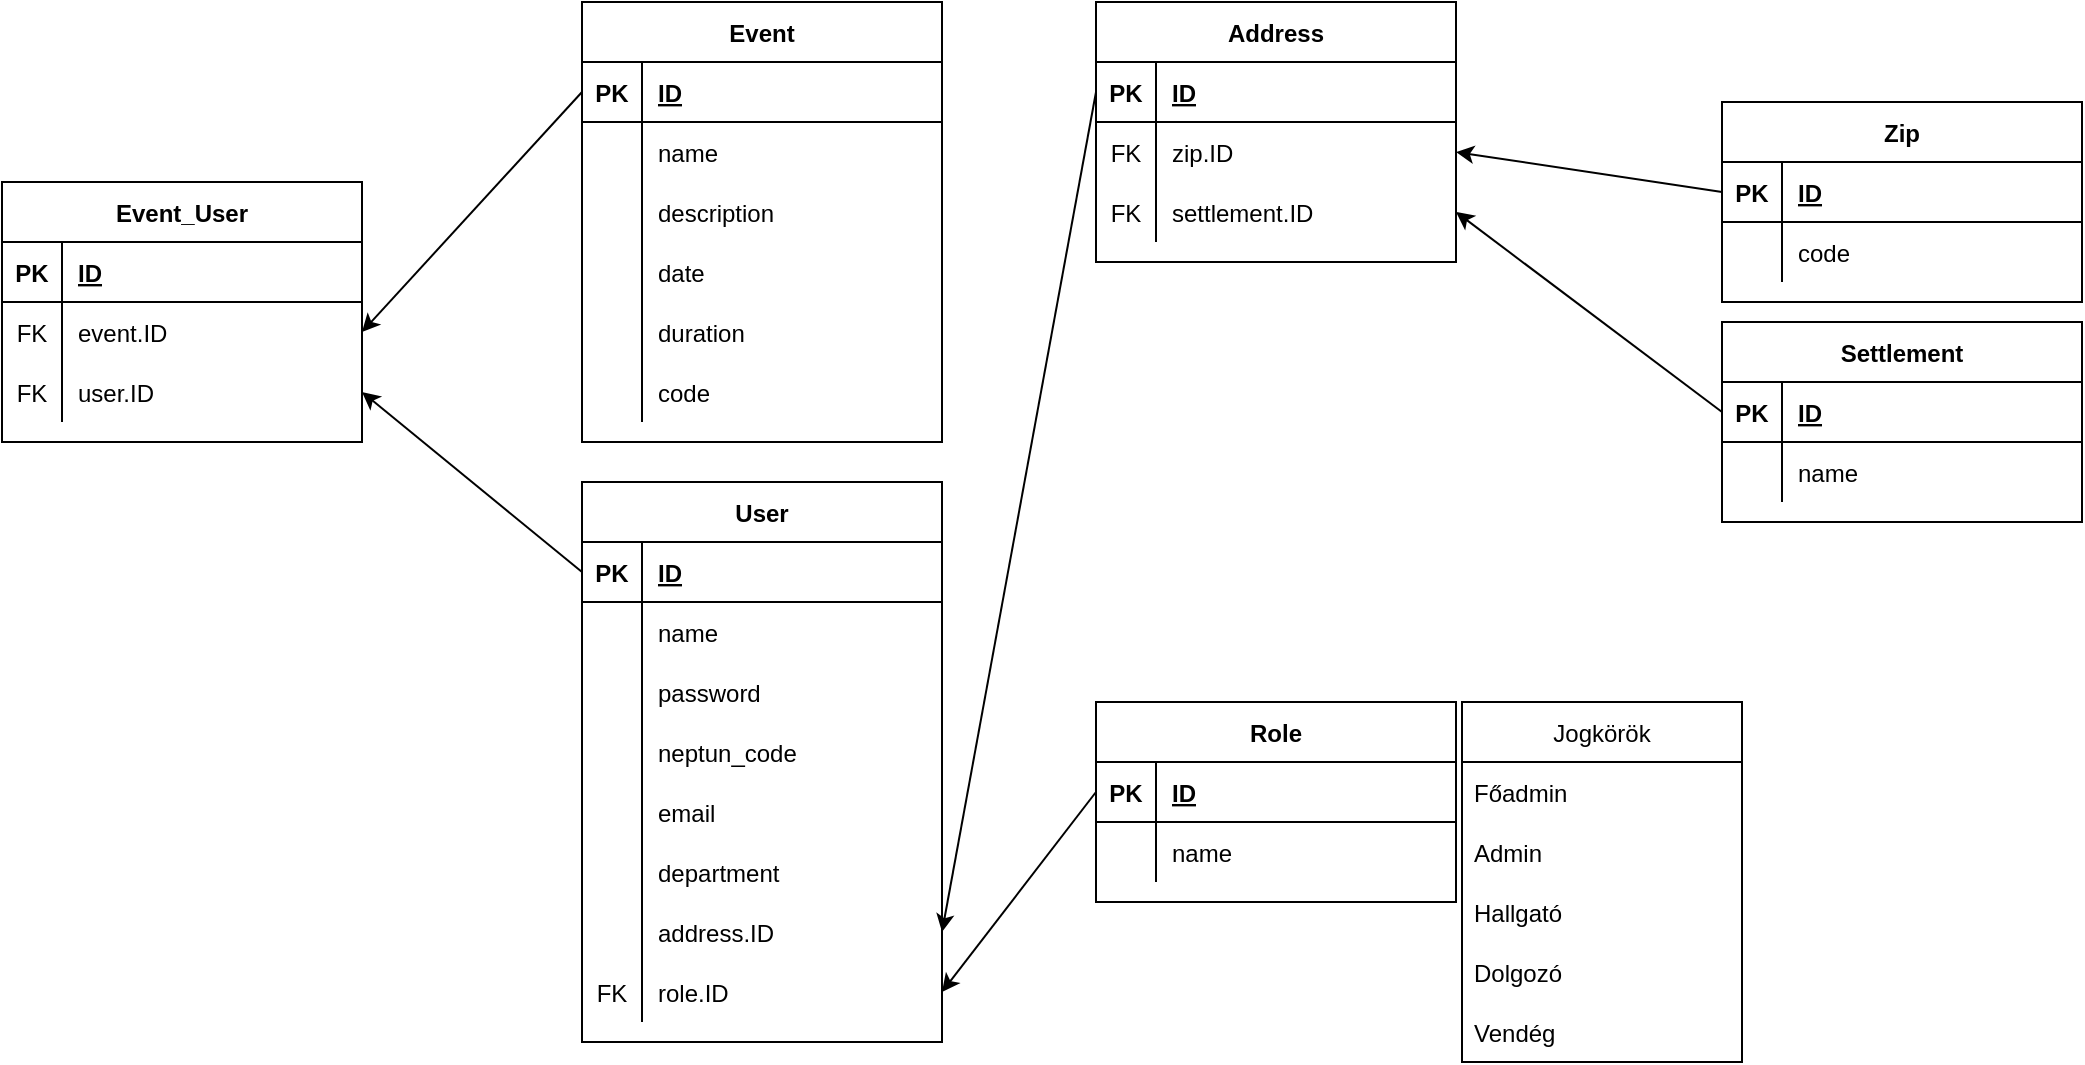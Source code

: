<mxfile version="16.5.1" type="device"><diagram id="VavXsddBQJ4wqw-dzFwb" name="Page-1"><mxGraphModel dx="1038" dy="1818" grid="1" gridSize="10" guides="1" tooltips="1" connect="1" arrows="1" fold="1" page="1" pageScale="1" pageWidth="827" pageHeight="1169" math="0" shadow="0"><root><mxCell id="0"/><mxCell id="1" parent="0"/><mxCell id="DfUTtyfl0HZipaIpC3ox-1" value="User" style="shape=table;startSize=30;container=1;collapsible=1;childLayout=tableLayout;fixedRows=1;rowLines=0;fontStyle=1;align=center;resizeLast=1;" parent="1" vertex="1"><mxGeometry x="390" y="100" width="180" height="280" as="geometry"/></mxCell><mxCell id="DfUTtyfl0HZipaIpC3ox-2" value="" style="shape=tableRow;horizontal=0;startSize=0;swimlaneHead=0;swimlaneBody=0;fillColor=none;collapsible=0;dropTarget=0;points=[[0,0.5],[1,0.5]];portConstraint=eastwest;top=0;left=0;right=0;bottom=1;" parent="DfUTtyfl0HZipaIpC3ox-1" vertex="1"><mxGeometry y="30" width="180" height="30" as="geometry"/></mxCell><mxCell id="DfUTtyfl0HZipaIpC3ox-3" value="PK" style="shape=partialRectangle;connectable=0;fillColor=none;top=0;left=0;bottom=0;right=0;fontStyle=1;overflow=hidden;" parent="DfUTtyfl0HZipaIpC3ox-2" vertex="1"><mxGeometry width="30" height="30" as="geometry"><mxRectangle width="30" height="30" as="alternateBounds"/></mxGeometry></mxCell><mxCell id="DfUTtyfl0HZipaIpC3ox-4" value="ID" style="shape=partialRectangle;connectable=0;fillColor=none;top=0;left=0;bottom=0;right=0;align=left;spacingLeft=6;fontStyle=5;overflow=hidden;" parent="DfUTtyfl0HZipaIpC3ox-2" vertex="1"><mxGeometry x="30" width="150" height="30" as="geometry"><mxRectangle width="150" height="30" as="alternateBounds"/></mxGeometry></mxCell><mxCell id="DfUTtyfl0HZipaIpC3ox-5" value="" style="shape=tableRow;horizontal=0;startSize=0;swimlaneHead=0;swimlaneBody=0;fillColor=none;collapsible=0;dropTarget=0;points=[[0,0.5],[1,0.5]];portConstraint=eastwest;top=0;left=0;right=0;bottom=0;" parent="DfUTtyfl0HZipaIpC3ox-1" vertex="1"><mxGeometry y="60" width="180" height="30" as="geometry"/></mxCell><mxCell id="DfUTtyfl0HZipaIpC3ox-6" value="" style="shape=partialRectangle;connectable=0;fillColor=none;top=0;left=0;bottom=0;right=0;editable=1;overflow=hidden;" parent="DfUTtyfl0HZipaIpC3ox-5" vertex="1"><mxGeometry width="30" height="30" as="geometry"><mxRectangle width="30" height="30" as="alternateBounds"/></mxGeometry></mxCell><mxCell id="DfUTtyfl0HZipaIpC3ox-7" value="name" style="shape=partialRectangle;connectable=0;fillColor=none;top=0;left=0;bottom=0;right=0;align=left;spacingLeft=6;overflow=hidden;" parent="DfUTtyfl0HZipaIpC3ox-5" vertex="1"><mxGeometry x="30" width="150" height="30" as="geometry"><mxRectangle width="150" height="30" as="alternateBounds"/></mxGeometry></mxCell><mxCell id="qipjN5ftVSHzPUsLMRnD-1" value="" style="shape=tableRow;horizontal=0;startSize=0;swimlaneHead=0;swimlaneBody=0;fillColor=none;collapsible=0;dropTarget=0;points=[[0,0.5],[1,0.5]];portConstraint=eastwest;top=0;left=0;right=0;bottom=0;" parent="DfUTtyfl0HZipaIpC3ox-1" vertex="1"><mxGeometry y="90" width="180" height="30" as="geometry"/></mxCell><mxCell id="qipjN5ftVSHzPUsLMRnD-2" value="" style="shape=partialRectangle;connectable=0;fillColor=none;top=0;left=0;bottom=0;right=0;editable=1;overflow=hidden;" parent="qipjN5ftVSHzPUsLMRnD-1" vertex="1"><mxGeometry width="30" height="30" as="geometry"><mxRectangle width="30" height="30" as="alternateBounds"/></mxGeometry></mxCell><mxCell id="qipjN5ftVSHzPUsLMRnD-3" value="password" style="shape=partialRectangle;connectable=0;fillColor=none;top=0;left=0;bottom=0;right=0;align=left;spacingLeft=6;overflow=hidden;" parent="qipjN5ftVSHzPUsLMRnD-1" vertex="1"><mxGeometry x="30" width="150" height="30" as="geometry"><mxRectangle width="150" height="30" as="alternateBounds"/></mxGeometry></mxCell><mxCell id="DfUTtyfl0HZipaIpC3ox-8" value="" style="shape=tableRow;horizontal=0;startSize=0;swimlaneHead=0;swimlaneBody=0;fillColor=none;collapsible=0;dropTarget=0;points=[[0,0.5],[1,0.5]];portConstraint=eastwest;top=0;left=0;right=0;bottom=0;" parent="DfUTtyfl0HZipaIpC3ox-1" vertex="1"><mxGeometry y="120" width="180" height="30" as="geometry"/></mxCell><mxCell id="DfUTtyfl0HZipaIpC3ox-9" value="" style="shape=partialRectangle;connectable=0;fillColor=none;top=0;left=0;bottom=0;right=0;editable=1;overflow=hidden;" parent="DfUTtyfl0HZipaIpC3ox-8" vertex="1"><mxGeometry width="30" height="30" as="geometry"><mxRectangle width="30" height="30" as="alternateBounds"/></mxGeometry></mxCell><mxCell id="DfUTtyfl0HZipaIpC3ox-10" value="neptun_code" style="shape=partialRectangle;connectable=0;fillColor=none;top=0;left=0;bottom=0;right=0;align=left;spacingLeft=6;overflow=hidden;" parent="DfUTtyfl0HZipaIpC3ox-8" vertex="1"><mxGeometry x="30" width="150" height="30" as="geometry"><mxRectangle width="150" height="30" as="alternateBounds"/></mxGeometry></mxCell><mxCell id="DfUTtyfl0HZipaIpC3ox-11" value="" style="shape=tableRow;horizontal=0;startSize=0;swimlaneHead=0;swimlaneBody=0;fillColor=none;collapsible=0;dropTarget=0;points=[[0,0.5],[1,0.5]];portConstraint=eastwest;top=0;left=0;right=0;bottom=0;" parent="DfUTtyfl0HZipaIpC3ox-1" vertex="1"><mxGeometry y="150" width="180" height="30" as="geometry"/></mxCell><mxCell id="DfUTtyfl0HZipaIpC3ox-12" value="" style="shape=partialRectangle;connectable=0;fillColor=none;top=0;left=0;bottom=0;right=0;editable=1;overflow=hidden;" parent="DfUTtyfl0HZipaIpC3ox-11" vertex="1"><mxGeometry width="30" height="30" as="geometry"><mxRectangle width="30" height="30" as="alternateBounds"/></mxGeometry></mxCell><mxCell id="DfUTtyfl0HZipaIpC3ox-13" value="email" style="shape=partialRectangle;connectable=0;fillColor=none;top=0;left=0;bottom=0;right=0;align=left;spacingLeft=6;overflow=hidden;" parent="DfUTtyfl0HZipaIpC3ox-11" vertex="1"><mxGeometry x="30" width="150" height="30" as="geometry"><mxRectangle width="150" height="30" as="alternateBounds"/></mxGeometry></mxCell><mxCell id="DfUTtyfl0HZipaIpC3ox-14" value="" style="shape=tableRow;horizontal=0;startSize=0;swimlaneHead=0;swimlaneBody=0;fillColor=none;collapsible=0;dropTarget=0;points=[[0,0.5],[1,0.5]];portConstraint=eastwest;top=0;left=0;right=0;bottom=0;" parent="DfUTtyfl0HZipaIpC3ox-1" vertex="1"><mxGeometry y="180" width="180" height="30" as="geometry"/></mxCell><mxCell id="DfUTtyfl0HZipaIpC3ox-15" value="" style="shape=partialRectangle;connectable=0;fillColor=none;top=0;left=0;bottom=0;right=0;editable=1;overflow=hidden;" parent="DfUTtyfl0HZipaIpC3ox-14" vertex="1"><mxGeometry width="30" height="30" as="geometry"><mxRectangle width="30" height="30" as="alternateBounds"/></mxGeometry></mxCell><mxCell id="DfUTtyfl0HZipaIpC3ox-16" value="department" style="shape=partialRectangle;connectable=0;fillColor=none;top=0;left=0;bottom=0;right=0;align=left;spacingLeft=6;overflow=hidden;" parent="DfUTtyfl0HZipaIpC3ox-14" vertex="1"><mxGeometry x="30" width="150" height="30" as="geometry"><mxRectangle width="150" height="30" as="alternateBounds"/></mxGeometry></mxCell><mxCell id="DfUTtyfl0HZipaIpC3ox-33" value="" style="shape=tableRow;horizontal=0;startSize=0;swimlaneHead=0;swimlaneBody=0;fillColor=none;collapsible=0;dropTarget=0;points=[[0,0.5],[1,0.5]];portConstraint=eastwest;top=0;left=0;right=0;bottom=0;" parent="DfUTtyfl0HZipaIpC3ox-1" vertex="1"><mxGeometry y="210" width="180" height="30" as="geometry"/></mxCell><mxCell id="DfUTtyfl0HZipaIpC3ox-34" value="" style="shape=partialRectangle;connectable=0;fillColor=none;top=0;left=0;bottom=0;right=0;editable=1;overflow=hidden;" parent="DfUTtyfl0HZipaIpC3ox-33" vertex="1"><mxGeometry width="30" height="30" as="geometry"><mxRectangle width="30" height="30" as="alternateBounds"/></mxGeometry></mxCell><mxCell id="DfUTtyfl0HZipaIpC3ox-35" value="address.ID" style="shape=partialRectangle;connectable=0;fillColor=none;top=0;left=0;bottom=0;right=0;align=left;spacingLeft=6;overflow=hidden;" parent="DfUTtyfl0HZipaIpC3ox-33" vertex="1"><mxGeometry x="30" width="150" height="30" as="geometry"><mxRectangle width="150" height="30" as="alternateBounds"/></mxGeometry></mxCell><mxCell id="DfUTtyfl0HZipaIpC3ox-62" value="" style="shape=tableRow;horizontal=0;startSize=0;swimlaneHead=0;swimlaneBody=0;fillColor=none;collapsible=0;dropTarget=0;points=[[0,0.5],[1,0.5]];portConstraint=eastwest;top=0;left=0;right=0;bottom=0;" parent="DfUTtyfl0HZipaIpC3ox-1" vertex="1"><mxGeometry y="240" width="180" height="30" as="geometry"/></mxCell><mxCell id="DfUTtyfl0HZipaIpC3ox-63" value="FK" style="shape=partialRectangle;connectable=0;fillColor=none;top=0;left=0;bottom=0;right=0;editable=1;overflow=hidden;" parent="DfUTtyfl0HZipaIpC3ox-62" vertex="1"><mxGeometry width="30" height="30" as="geometry"><mxRectangle width="30" height="30" as="alternateBounds"/></mxGeometry></mxCell><mxCell id="DfUTtyfl0HZipaIpC3ox-64" value="role.ID" style="shape=partialRectangle;connectable=0;fillColor=none;top=0;left=0;bottom=0;right=0;align=left;spacingLeft=6;overflow=hidden;" parent="DfUTtyfl0HZipaIpC3ox-62" vertex="1"><mxGeometry x="30" width="150" height="30" as="geometry"><mxRectangle width="150" height="30" as="alternateBounds"/></mxGeometry></mxCell><mxCell id="DfUTtyfl0HZipaIpC3ox-36" value="Event" style="shape=table;startSize=30;container=1;collapsible=1;childLayout=tableLayout;fixedRows=1;rowLines=0;fontStyle=1;align=center;resizeLast=1;" parent="1" vertex="1"><mxGeometry x="390" y="-140" width="180" height="220" as="geometry"/></mxCell><mxCell id="DfUTtyfl0HZipaIpC3ox-37" value="" style="shape=tableRow;horizontal=0;startSize=0;swimlaneHead=0;swimlaneBody=0;fillColor=none;collapsible=0;dropTarget=0;points=[[0,0.5],[1,0.5]];portConstraint=eastwest;top=0;left=0;right=0;bottom=1;" parent="DfUTtyfl0HZipaIpC3ox-36" vertex="1"><mxGeometry y="30" width="180" height="30" as="geometry"/></mxCell><mxCell id="DfUTtyfl0HZipaIpC3ox-38" value="PK" style="shape=partialRectangle;connectable=0;fillColor=none;top=0;left=0;bottom=0;right=0;fontStyle=1;overflow=hidden;" parent="DfUTtyfl0HZipaIpC3ox-37" vertex="1"><mxGeometry width="30" height="30" as="geometry"><mxRectangle width="30" height="30" as="alternateBounds"/></mxGeometry></mxCell><mxCell id="DfUTtyfl0HZipaIpC3ox-39" value="ID" style="shape=partialRectangle;connectable=0;fillColor=none;top=0;left=0;bottom=0;right=0;align=left;spacingLeft=6;fontStyle=5;overflow=hidden;" parent="DfUTtyfl0HZipaIpC3ox-37" vertex="1"><mxGeometry x="30" width="150" height="30" as="geometry"><mxRectangle width="150" height="30" as="alternateBounds"/></mxGeometry></mxCell><mxCell id="DfUTtyfl0HZipaIpC3ox-40" value="" style="shape=tableRow;horizontal=0;startSize=0;swimlaneHead=0;swimlaneBody=0;fillColor=none;collapsible=0;dropTarget=0;points=[[0,0.5],[1,0.5]];portConstraint=eastwest;top=0;left=0;right=0;bottom=0;" parent="DfUTtyfl0HZipaIpC3ox-36" vertex="1"><mxGeometry y="60" width="180" height="30" as="geometry"/></mxCell><mxCell id="DfUTtyfl0HZipaIpC3ox-41" value="" style="shape=partialRectangle;connectable=0;fillColor=none;top=0;left=0;bottom=0;right=0;editable=1;overflow=hidden;" parent="DfUTtyfl0HZipaIpC3ox-40" vertex="1"><mxGeometry width="30" height="30" as="geometry"><mxRectangle width="30" height="30" as="alternateBounds"/></mxGeometry></mxCell><mxCell id="DfUTtyfl0HZipaIpC3ox-42" value="name" style="shape=partialRectangle;connectable=0;fillColor=none;top=0;left=0;bottom=0;right=0;align=left;spacingLeft=6;overflow=hidden;" parent="DfUTtyfl0HZipaIpC3ox-40" vertex="1"><mxGeometry x="30" width="150" height="30" as="geometry"><mxRectangle width="150" height="30" as="alternateBounds"/></mxGeometry></mxCell><mxCell id="DfUTtyfl0HZipaIpC3ox-43" value="" style="shape=tableRow;horizontal=0;startSize=0;swimlaneHead=0;swimlaneBody=0;fillColor=none;collapsible=0;dropTarget=0;points=[[0,0.5],[1,0.5]];portConstraint=eastwest;top=0;left=0;right=0;bottom=0;" parent="DfUTtyfl0HZipaIpC3ox-36" vertex="1"><mxGeometry y="90" width="180" height="30" as="geometry"/></mxCell><mxCell id="DfUTtyfl0HZipaIpC3ox-44" value="" style="shape=partialRectangle;connectable=0;fillColor=none;top=0;left=0;bottom=0;right=0;editable=1;overflow=hidden;" parent="DfUTtyfl0HZipaIpC3ox-43" vertex="1"><mxGeometry width="30" height="30" as="geometry"><mxRectangle width="30" height="30" as="alternateBounds"/></mxGeometry></mxCell><mxCell id="DfUTtyfl0HZipaIpC3ox-45" value="description" style="shape=partialRectangle;connectable=0;fillColor=none;top=0;left=0;bottom=0;right=0;align=left;spacingLeft=6;overflow=hidden;" parent="DfUTtyfl0HZipaIpC3ox-43" vertex="1"><mxGeometry x="30" width="150" height="30" as="geometry"><mxRectangle width="150" height="30" as="alternateBounds"/></mxGeometry></mxCell><mxCell id="DfUTtyfl0HZipaIpC3ox-46" value="" style="shape=tableRow;horizontal=0;startSize=0;swimlaneHead=0;swimlaneBody=0;fillColor=none;collapsible=0;dropTarget=0;points=[[0,0.5],[1,0.5]];portConstraint=eastwest;top=0;left=0;right=0;bottom=0;" parent="DfUTtyfl0HZipaIpC3ox-36" vertex="1"><mxGeometry y="120" width="180" height="30" as="geometry"/></mxCell><mxCell id="DfUTtyfl0HZipaIpC3ox-47" value="" style="shape=partialRectangle;connectable=0;fillColor=none;top=0;left=0;bottom=0;right=0;editable=1;overflow=hidden;" parent="DfUTtyfl0HZipaIpC3ox-46" vertex="1"><mxGeometry width="30" height="30" as="geometry"><mxRectangle width="30" height="30" as="alternateBounds"/></mxGeometry></mxCell><mxCell id="DfUTtyfl0HZipaIpC3ox-48" value="date" style="shape=partialRectangle;connectable=0;fillColor=none;top=0;left=0;bottom=0;right=0;align=left;spacingLeft=6;overflow=hidden;" parent="DfUTtyfl0HZipaIpC3ox-46" vertex="1"><mxGeometry x="30" width="150" height="30" as="geometry"><mxRectangle width="150" height="30" as="alternateBounds"/></mxGeometry></mxCell><mxCell id="DfUTtyfl0HZipaIpC3ox-83" value="" style="shape=tableRow;horizontal=0;startSize=0;swimlaneHead=0;swimlaneBody=0;fillColor=none;collapsible=0;dropTarget=0;points=[[0,0.5],[1,0.5]];portConstraint=eastwest;top=0;left=0;right=0;bottom=0;" parent="DfUTtyfl0HZipaIpC3ox-36" vertex="1"><mxGeometry y="150" width="180" height="30" as="geometry"/></mxCell><mxCell id="DfUTtyfl0HZipaIpC3ox-84" value="" style="shape=partialRectangle;connectable=0;fillColor=none;top=0;left=0;bottom=0;right=0;editable=1;overflow=hidden;" parent="DfUTtyfl0HZipaIpC3ox-83" vertex="1"><mxGeometry width="30" height="30" as="geometry"><mxRectangle width="30" height="30" as="alternateBounds"/></mxGeometry></mxCell><mxCell id="DfUTtyfl0HZipaIpC3ox-85" value="duration" style="shape=partialRectangle;connectable=0;fillColor=none;top=0;left=0;bottom=0;right=0;align=left;spacingLeft=6;overflow=hidden;" parent="DfUTtyfl0HZipaIpC3ox-83" vertex="1"><mxGeometry x="30" width="150" height="30" as="geometry"><mxRectangle width="150" height="30" as="alternateBounds"/></mxGeometry></mxCell><mxCell id="qipjN5ftVSHzPUsLMRnD-4" value="" style="shape=tableRow;horizontal=0;startSize=0;swimlaneHead=0;swimlaneBody=0;fillColor=none;collapsible=0;dropTarget=0;points=[[0,0.5],[1,0.5]];portConstraint=eastwest;top=0;left=0;right=0;bottom=0;" parent="DfUTtyfl0HZipaIpC3ox-36" vertex="1"><mxGeometry y="180" width="180" height="30" as="geometry"/></mxCell><mxCell id="qipjN5ftVSHzPUsLMRnD-5" value="" style="shape=partialRectangle;connectable=0;fillColor=none;top=0;left=0;bottom=0;right=0;editable=1;overflow=hidden;" parent="qipjN5ftVSHzPUsLMRnD-4" vertex="1"><mxGeometry width="30" height="30" as="geometry"><mxRectangle width="30" height="30" as="alternateBounds"/></mxGeometry></mxCell><mxCell id="qipjN5ftVSHzPUsLMRnD-6" value="code" style="shape=partialRectangle;connectable=0;fillColor=none;top=0;left=0;bottom=0;right=0;align=left;spacingLeft=6;overflow=hidden;" parent="qipjN5ftVSHzPUsLMRnD-4" vertex="1"><mxGeometry x="30" width="150" height="30" as="geometry"><mxRectangle width="150" height="30" as="alternateBounds"/></mxGeometry></mxCell><mxCell id="DfUTtyfl0HZipaIpC3ox-49" value="Event_User" style="shape=table;startSize=30;container=1;collapsible=1;childLayout=tableLayout;fixedRows=1;rowLines=0;fontStyle=1;align=center;resizeLast=1;" parent="1" vertex="1"><mxGeometry x="100" y="-50" width="180" height="130" as="geometry"/></mxCell><mxCell id="DfUTtyfl0HZipaIpC3ox-50" value="" style="shape=tableRow;horizontal=0;startSize=0;swimlaneHead=0;swimlaneBody=0;fillColor=none;collapsible=0;dropTarget=0;points=[[0,0.5],[1,0.5]];portConstraint=eastwest;top=0;left=0;right=0;bottom=1;" parent="DfUTtyfl0HZipaIpC3ox-49" vertex="1"><mxGeometry y="30" width="180" height="30" as="geometry"/></mxCell><mxCell id="DfUTtyfl0HZipaIpC3ox-51" value="PK" style="shape=partialRectangle;connectable=0;fillColor=none;top=0;left=0;bottom=0;right=0;fontStyle=1;overflow=hidden;" parent="DfUTtyfl0HZipaIpC3ox-50" vertex="1"><mxGeometry width="30" height="30" as="geometry"><mxRectangle width="30" height="30" as="alternateBounds"/></mxGeometry></mxCell><mxCell id="DfUTtyfl0HZipaIpC3ox-52" value="ID" style="shape=partialRectangle;connectable=0;fillColor=none;top=0;left=0;bottom=0;right=0;align=left;spacingLeft=6;fontStyle=5;overflow=hidden;" parent="DfUTtyfl0HZipaIpC3ox-50" vertex="1"><mxGeometry x="30" width="150" height="30" as="geometry"><mxRectangle width="150" height="30" as="alternateBounds"/></mxGeometry></mxCell><mxCell id="DfUTtyfl0HZipaIpC3ox-53" value="" style="shape=tableRow;horizontal=0;startSize=0;swimlaneHead=0;swimlaneBody=0;fillColor=none;collapsible=0;dropTarget=0;points=[[0,0.5],[1,0.5]];portConstraint=eastwest;top=0;left=0;right=0;bottom=0;" parent="DfUTtyfl0HZipaIpC3ox-49" vertex="1"><mxGeometry y="60" width="180" height="30" as="geometry"/></mxCell><mxCell id="DfUTtyfl0HZipaIpC3ox-54" value="FK" style="shape=partialRectangle;connectable=0;fillColor=none;top=0;left=0;bottom=0;right=0;editable=1;overflow=hidden;" parent="DfUTtyfl0HZipaIpC3ox-53" vertex="1"><mxGeometry width="30" height="30" as="geometry"><mxRectangle width="30" height="30" as="alternateBounds"/></mxGeometry></mxCell><mxCell id="DfUTtyfl0HZipaIpC3ox-55" value="event.ID" style="shape=partialRectangle;connectable=0;fillColor=none;top=0;left=0;bottom=0;right=0;align=left;spacingLeft=6;overflow=hidden;" parent="DfUTtyfl0HZipaIpC3ox-53" vertex="1"><mxGeometry x="30" width="150" height="30" as="geometry"><mxRectangle width="150" height="30" as="alternateBounds"/></mxGeometry></mxCell><mxCell id="DfUTtyfl0HZipaIpC3ox-56" value="" style="shape=tableRow;horizontal=0;startSize=0;swimlaneHead=0;swimlaneBody=0;fillColor=none;collapsible=0;dropTarget=0;points=[[0,0.5],[1,0.5]];portConstraint=eastwest;top=0;left=0;right=0;bottom=0;" parent="DfUTtyfl0HZipaIpC3ox-49" vertex="1"><mxGeometry y="90" width="180" height="30" as="geometry"/></mxCell><mxCell id="DfUTtyfl0HZipaIpC3ox-57" value="FK" style="shape=partialRectangle;connectable=0;fillColor=none;top=0;left=0;bottom=0;right=0;editable=1;overflow=hidden;" parent="DfUTtyfl0HZipaIpC3ox-56" vertex="1"><mxGeometry width="30" height="30" as="geometry"><mxRectangle width="30" height="30" as="alternateBounds"/></mxGeometry></mxCell><mxCell id="DfUTtyfl0HZipaIpC3ox-58" value="user.ID" style="shape=partialRectangle;connectable=0;fillColor=none;top=0;left=0;bottom=0;right=0;align=left;spacingLeft=6;overflow=hidden;" parent="DfUTtyfl0HZipaIpC3ox-56" vertex="1"><mxGeometry x="30" width="150" height="30" as="geometry"><mxRectangle width="150" height="30" as="alternateBounds"/></mxGeometry></mxCell><mxCell id="DfUTtyfl0HZipaIpC3ox-65" value="Role" style="shape=table;startSize=30;container=1;collapsible=1;childLayout=tableLayout;fixedRows=1;rowLines=0;fontStyle=1;align=center;resizeLast=1;" parent="1" vertex="1"><mxGeometry x="647" y="210" width="180" height="100" as="geometry"/></mxCell><mxCell id="DfUTtyfl0HZipaIpC3ox-66" value="" style="shape=tableRow;horizontal=0;startSize=0;swimlaneHead=0;swimlaneBody=0;fillColor=none;collapsible=0;dropTarget=0;points=[[0,0.5],[1,0.5]];portConstraint=eastwest;top=0;left=0;right=0;bottom=1;" parent="DfUTtyfl0HZipaIpC3ox-65" vertex="1"><mxGeometry y="30" width="180" height="30" as="geometry"/></mxCell><mxCell id="DfUTtyfl0HZipaIpC3ox-67" value="PK" style="shape=partialRectangle;connectable=0;fillColor=none;top=0;left=0;bottom=0;right=0;fontStyle=1;overflow=hidden;" parent="DfUTtyfl0HZipaIpC3ox-66" vertex="1"><mxGeometry width="30" height="30" as="geometry"><mxRectangle width="30" height="30" as="alternateBounds"/></mxGeometry></mxCell><mxCell id="DfUTtyfl0HZipaIpC3ox-68" value="ID" style="shape=partialRectangle;connectable=0;fillColor=none;top=0;left=0;bottom=0;right=0;align=left;spacingLeft=6;fontStyle=5;overflow=hidden;" parent="DfUTtyfl0HZipaIpC3ox-66" vertex="1"><mxGeometry x="30" width="150" height="30" as="geometry"><mxRectangle width="150" height="30" as="alternateBounds"/></mxGeometry></mxCell><mxCell id="DfUTtyfl0HZipaIpC3ox-69" value="" style="shape=tableRow;horizontal=0;startSize=0;swimlaneHead=0;swimlaneBody=0;fillColor=none;collapsible=0;dropTarget=0;points=[[0,0.5],[1,0.5]];portConstraint=eastwest;top=0;left=0;right=0;bottom=0;" parent="DfUTtyfl0HZipaIpC3ox-65" vertex="1"><mxGeometry y="60" width="180" height="30" as="geometry"/></mxCell><mxCell id="DfUTtyfl0HZipaIpC3ox-70" value="" style="shape=partialRectangle;connectable=0;fillColor=none;top=0;left=0;bottom=0;right=0;editable=1;overflow=hidden;" parent="DfUTtyfl0HZipaIpC3ox-69" vertex="1"><mxGeometry width="30" height="30" as="geometry"><mxRectangle width="30" height="30" as="alternateBounds"/></mxGeometry></mxCell><mxCell id="DfUTtyfl0HZipaIpC3ox-71" value="name" style="shape=partialRectangle;connectable=0;fillColor=none;top=0;left=0;bottom=0;right=0;align=left;spacingLeft=6;overflow=hidden;" parent="DfUTtyfl0HZipaIpC3ox-69" vertex="1"><mxGeometry x="30" width="150" height="30" as="geometry"><mxRectangle width="150" height="30" as="alternateBounds"/></mxGeometry></mxCell><mxCell id="DfUTtyfl0HZipaIpC3ox-80" value="" style="endArrow=classic;html=1;rounded=0;exitX=0;exitY=0.5;exitDx=0;exitDy=0;entryX=1;entryY=0.5;entryDx=0;entryDy=0;" parent="1" source="DfUTtyfl0HZipaIpC3ox-66" target="DfUTtyfl0HZipaIpC3ox-62" edge="1"><mxGeometry width="50" height="50" relative="1" as="geometry"><mxPoint x="610" y="440" as="sourcePoint"/><mxPoint x="660" y="390" as="targetPoint"/></mxGeometry></mxCell><mxCell id="DfUTtyfl0HZipaIpC3ox-81" value="" style="endArrow=classic;html=1;rounded=0;entryX=1;entryY=0.5;entryDx=0;entryDy=0;exitX=0;exitY=0.5;exitDx=0;exitDy=0;" parent="1" source="DfUTtyfl0HZipaIpC3ox-2" target="DfUTtyfl0HZipaIpC3ox-56" edge="1"><mxGeometry width="50" height="50" relative="1" as="geometry"><mxPoint x="290" y="490" as="sourcePoint"/><mxPoint x="340" y="440" as="targetPoint"/></mxGeometry></mxCell><mxCell id="DfUTtyfl0HZipaIpC3ox-82" value="" style="endArrow=classic;html=1;rounded=0;exitX=0;exitY=0.5;exitDx=0;exitDy=0;entryX=1;entryY=0.5;entryDx=0;entryDy=0;" parent="1" source="DfUTtyfl0HZipaIpC3ox-37" target="DfUTtyfl0HZipaIpC3ox-53" edge="1"><mxGeometry width="50" height="50" relative="1" as="geometry"><mxPoint x="140" y="420" as="sourcePoint"/><mxPoint x="130" y="310" as="targetPoint"/></mxGeometry></mxCell><mxCell id="qipjN5ftVSHzPUsLMRnD-7" value="Jogkörök" style="swimlane;fontStyle=0;childLayout=stackLayout;horizontal=1;startSize=30;horizontalStack=0;resizeParent=1;resizeParentMax=0;resizeLast=0;collapsible=1;marginBottom=0;" parent="1" vertex="1"><mxGeometry x="830" y="210" width="140" height="180" as="geometry"/></mxCell><mxCell id="qipjN5ftVSHzPUsLMRnD-8" value="Főadmin" style="text;strokeColor=none;fillColor=none;align=left;verticalAlign=middle;spacingLeft=4;spacingRight=4;overflow=hidden;points=[[0,0.5],[1,0.5]];portConstraint=eastwest;rotatable=0;" parent="qipjN5ftVSHzPUsLMRnD-7" vertex="1"><mxGeometry y="30" width="140" height="30" as="geometry"/></mxCell><mxCell id="qipjN5ftVSHzPUsLMRnD-9" value="Admin" style="text;strokeColor=none;fillColor=none;align=left;verticalAlign=middle;spacingLeft=4;spacingRight=4;overflow=hidden;points=[[0,0.5],[1,0.5]];portConstraint=eastwest;rotatable=0;" parent="qipjN5ftVSHzPUsLMRnD-7" vertex="1"><mxGeometry y="60" width="140" height="30" as="geometry"/></mxCell><mxCell id="qipjN5ftVSHzPUsLMRnD-10" value="Hallgató" style="text;strokeColor=none;fillColor=none;align=left;verticalAlign=middle;spacingLeft=4;spacingRight=4;overflow=hidden;points=[[0,0.5],[1,0.5]];portConstraint=eastwest;rotatable=0;" parent="qipjN5ftVSHzPUsLMRnD-7" vertex="1"><mxGeometry y="90" width="140" height="30" as="geometry"/></mxCell><mxCell id="qipjN5ftVSHzPUsLMRnD-11" value="Dolgozó" style="text;strokeColor=none;fillColor=none;align=left;verticalAlign=middle;spacingLeft=4;spacingRight=4;overflow=hidden;points=[[0,0.5],[1,0.5]];portConstraint=eastwest;rotatable=0;" parent="qipjN5ftVSHzPUsLMRnD-7" vertex="1"><mxGeometry y="120" width="140" height="30" as="geometry"/></mxCell><mxCell id="qipjN5ftVSHzPUsLMRnD-12" value="Vendég" style="text;strokeColor=none;fillColor=none;align=left;verticalAlign=middle;spacingLeft=4;spacingRight=4;overflow=hidden;points=[[0,0.5],[1,0.5]];portConstraint=eastwest;rotatable=0;" parent="qipjN5ftVSHzPUsLMRnD-7" vertex="1"><mxGeometry y="150" width="140" height="30" as="geometry"/></mxCell><mxCell id="7n21M0ISHZ5kkydhWhCx-1" value="Address" style="shape=table;startSize=30;container=1;collapsible=1;childLayout=tableLayout;fixedRows=1;rowLines=0;fontStyle=1;align=center;resizeLast=1;" vertex="1" parent="1"><mxGeometry x="647" y="-140" width="180" height="130" as="geometry"/></mxCell><mxCell id="7n21M0ISHZ5kkydhWhCx-2" value="" style="shape=tableRow;horizontal=0;startSize=0;swimlaneHead=0;swimlaneBody=0;fillColor=none;collapsible=0;dropTarget=0;points=[[0,0.5],[1,0.5]];portConstraint=eastwest;top=0;left=0;right=0;bottom=1;" vertex="1" parent="7n21M0ISHZ5kkydhWhCx-1"><mxGeometry y="30" width="180" height="30" as="geometry"/></mxCell><mxCell id="7n21M0ISHZ5kkydhWhCx-3" value="PK" style="shape=partialRectangle;connectable=0;fillColor=none;top=0;left=0;bottom=0;right=0;fontStyle=1;overflow=hidden;" vertex="1" parent="7n21M0ISHZ5kkydhWhCx-2"><mxGeometry width="30" height="30" as="geometry"><mxRectangle width="30" height="30" as="alternateBounds"/></mxGeometry></mxCell><mxCell id="7n21M0ISHZ5kkydhWhCx-4" value="ID" style="shape=partialRectangle;connectable=0;fillColor=none;top=0;left=0;bottom=0;right=0;align=left;spacingLeft=6;fontStyle=5;overflow=hidden;" vertex="1" parent="7n21M0ISHZ5kkydhWhCx-2"><mxGeometry x="30" width="150" height="30" as="geometry"><mxRectangle width="150" height="30" as="alternateBounds"/></mxGeometry></mxCell><mxCell id="7n21M0ISHZ5kkydhWhCx-5" value="" style="shape=tableRow;horizontal=0;startSize=0;swimlaneHead=0;swimlaneBody=0;fillColor=none;collapsible=0;dropTarget=0;points=[[0,0.5],[1,0.5]];portConstraint=eastwest;top=0;left=0;right=0;bottom=0;" vertex="1" parent="7n21M0ISHZ5kkydhWhCx-1"><mxGeometry y="60" width="180" height="30" as="geometry"/></mxCell><mxCell id="7n21M0ISHZ5kkydhWhCx-6" value="FK" style="shape=partialRectangle;connectable=0;fillColor=none;top=0;left=0;bottom=0;right=0;editable=1;overflow=hidden;" vertex="1" parent="7n21M0ISHZ5kkydhWhCx-5"><mxGeometry width="30" height="30" as="geometry"><mxRectangle width="30" height="30" as="alternateBounds"/></mxGeometry></mxCell><mxCell id="7n21M0ISHZ5kkydhWhCx-7" value="zip.ID" style="shape=partialRectangle;connectable=0;fillColor=none;top=0;left=0;bottom=0;right=0;align=left;spacingLeft=6;overflow=hidden;" vertex="1" parent="7n21M0ISHZ5kkydhWhCx-5"><mxGeometry x="30" width="150" height="30" as="geometry"><mxRectangle width="150" height="30" as="alternateBounds"/></mxGeometry></mxCell><mxCell id="7n21M0ISHZ5kkydhWhCx-8" value="" style="shape=tableRow;horizontal=0;startSize=0;swimlaneHead=0;swimlaneBody=0;fillColor=none;collapsible=0;dropTarget=0;points=[[0,0.5],[1,0.5]];portConstraint=eastwest;top=0;left=0;right=0;bottom=0;" vertex="1" parent="7n21M0ISHZ5kkydhWhCx-1"><mxGeometry y="90" width="180" height="30" as="geometry"/></mxCell><mxCell id="7n21M0ISHZ5kkydhWhCx-9" value="FK" style="shape=partialRectangle;connectable=0;fillColor=none;top=0;left=0;bottom=0;right=0;editable=1;overflow=hidden;" vertex="1" parent="7n21M0ISHZ5kkydhWhCx-8"><mxGeometry width="30" height="30" as="geometry"><mxRectangle width="30" height="30" as="alternateBounds"/></mxGeometry></mxCell><mxCell id="7n21M0ISHZ5kkydhWhCx-10" value="settlement.ID" style="shape=partialRectangle;connectable=0;fillColor=none;top=0;left=0;bottom=0;right=0;align=left;spacingLeft=6;overflow=hidden;" vertex="1" parent="7n21M0ISHZ5kkydhWhCx-8"><mxGeometry x="30" width="150" height="30" as="geometry"><mxRectangle width="150" height="30" as="alternateBounds"/></mxGeometry></mxCell><mxCell id="7n21M0ISHZ5kkydhWhCx-11" value="" style="endArrow=classic;html=1;rounded=0;exitX=0;exitY=0.5;exitDx=0;exitDy=0;entryX=1;entryY=0.5;entryDx=0;entryDy=0;" edge="1" parent="1" source="7n21M0ISHZ5kkydhWhCx-2" target="DfUTtyfl0HZipaIpC3ox-33"><mxGeometry width="50" height="50" relative="1" as="geometry"><mxPoint x="690" y="-100" as="sourcePoint"/><mxPoint x="580" y="20" as="targetPoint"/></mxGeometry></mxCell><mxCell id="7n21M0ISHZ5kkydhWhCx-12" value="Zip" style="shape=table;startSize=30;container=1;collapsible=1;childLayout=tableLayout;fixedRows=1;rowLines=0;fontStyle=1;align=center;resizeLast=1;" vertex="1" parent="1"><mxGeometry x="960" y="-90" width="180" height="100" as="geometry"/></mxCell><mxCell id="7n21M0ISHZ5kkydhWhCx-13" value="" style="shape=tableRow;horizontal=0;startSize=0;swimlaneHead=0;swimlaneBody=0;fillColor=none;collapsible=0;dropTarget=0;points=[[0,0.5],[1,0.5]];portConstraint=eastwest;top=0;left=0;right=0;bottom=1;" vertex="1" parent="7n21M0ISHZ5kkydhWhCx-12"><mxGeometry y="30" width="180" height="30" as="geometry"/></mxCell><mxCell id="7n21M0ISHZ5kkydhWhCx-14" value="PK" style="shape=partialRectangle;connectable=0;fillColor=none;top=0;left=0;bottom=0;right=0;fontStyle=1;overflow=hidden;" vertex="1" parent="7n21M0ISHZ5kkydhWhCx-13"><mxGeometry width="30" height="30" as="geometry"><mxRectangle width="30" height="30" as="alternateBounds"/></mxGeometry></mxCell><mxCell id="7n21M0ISHZ5kkydhWhCx-15" value="ID" style="shape=partialRectangle;connectable=0;fillColor=none;top=0;left=0;bottom=0;right=0;align=left;spacingLeft=6;fontStyle=5;overflow=hidden;" vertex="1" parent="7n21M0ISHZ5kkydhWhCx-13"><mxGeometry x="30" width="150" height="30" as="geometry"><mxRectangle width="150" height="30" as="alternateBounds"/></mxGeometry></mxCell><mxCell id="7n21M0ISHZ5kkydhWhCx-16" value="" style="shape=tableRow;horizontal=0;startSize=0;swimlaneHead=0;swimlaneBody=0;fillColor=none;collapsible=0;dropTarget=0;points=[[0,0.5],[1,0.5]];portConstraint=eastwest;top=0;left=0;right=0;bottom=0;" vertex="1" parent="7n21M0ISHZ5kkydhWhCx-12"><mxGeometry y="60" width="180" height="30" as="geometry"/></mxCell><mxCell id="7n21M0ISHZ5kkydhWhCx-17" value="" style="shape=partialRectangle;connectable=0;fillColor=none;top=0;left=0;bottom=0;right=0;editable=1;overflow=hidden;" vertex="1" parent="7n21M0ISHZ5kkydhWhCx-16"><mxGeometry width="30" height="30" as="geometry"><mxRectangle width="30" height="30" as="alternateBounds"/></mxGeometry></mxCell><mxCell id="7n21M0ISHZ5kkydhWhCx-18" value="code" style="shape=partialRectangle;connectable=0;fillColor=none;top=0;left=0;bottom=0;right=0;align=left;spacingLeft=6;overflow=hidden;" vertex="1" parent="7n21M0ISHZ5kkydhWhCx-16"><mxGeometry x="30" width="150" height="30" as="geometry"><mxRectangle width="150" height="30" as="alternateBounds"/></mxGeometry></mxCell><mxCell id="7n21M0ISHZ5kkydhWhCx-22" value="Settlement" style="shape=table;startSize=30;container=1;collapsible=1;childLayout=tableLayout;fixedRows=1;rowLines=0;fontStyle=1;align=center;resizeLast=1;" vertex="1" parent="1"><mxGeometry x="960" y="20" width="180" height="100" as="geometry"/></mxCell><mxCell id="7n21M0ISHZ5kkydhWhCx-23" value="" style="shape=tableRow;horizontal=0;startSize=0;swimlaneHead=0;swimlaneBody=0;fillColor=none;collapsible=0;dropTarget=0;points=[[0,0.5],[1,0.5]];portConstraint=eastwest;top=0;left=0;right=0;bottom=1;" vertex="1" parent="7n21M0ISHZ5kkydhWhCx-22"><mxGeometry y="30" width="180" height="30" as="geometry"/></mxCell><mxCell id="7n21M0ISHZ5kkydhWhCx-24" value="PK" style="shape=partialRectangle;connectable=0;fillColor=none;top=0;left=0;bottom=0;right=0;fontStyle=1;overflow=hidden;" vertex="1" parent="7n21M0ISHZ5kkydhWhCx-23"><mxGeometry width="30" height="30" as="geometry"><mxRectangle width="30" height="30" as="alternateBounds"/></mxGeometry></mxCell><mxCell id="7n21M0ISHZ5kkydhWhCx-25" value="ID" style="shape=partialRectangle;connectable=0;fillColor=none;top=0;left=0;bottom=0;right=0;align=left;spacingLeft=6;fontStyle=5;overflow=hidden;" vertex="1" parent="7n21M0ISHZ5kkydhWhCx-23"><mxGeometry x="30" width="150" height="30" as="geometry"><mxRectangle width="150" height="30" as="alternateBounds"/></mxGeometry></mxCell><mxCell id="7n21M0ISHZ5kkydhWhCx-26" value="" style="shape=tableRow;horizontal=0;startSize=0;swimlaneHead=0;swimlaneBody=0;fillColor=none;collapsible=0;dropTarget=0;points=[[0,0.5],[1,0.5]];portConstraint=eastwest;top=0;left=0;right=0;bottom=0;" vertex="1" parent="7n21M0ISHZ5kkydhWhCx-22"><mxGeometry y="60" width="180" height="30" as="geometry"/></mxCell><mxCell id="7n21M0ISHZ5kkydhWhCx-27" value="" style="shape=partialRectangle;connectable=0;fillColor=none;top=0;left=0;bottom=0;right=0;editable=1;overflow=hidden;" vertex="1" parent="7n21M0ISHZ5kkydhWhCx-26"><mxGeometry width="30" height="30" as="geometry"><mxRectangle width="30" height="30" as="alternateBounds"/></mxGeometry></mxCell><mxCell id="7n21M0ISHZ5kkydhWhCx-28" value="name" style="shape=partialRectangle;connectable=0;fillColor=none;top=0;left=0;bottom=0;right=0;align=left;spacingLeft=6;overflow=hidden;" vertex="1" parent="7n21M0ISHZ5kkydhWhCx-26"><mxGeometry x="30" width="150" height="30" as="geometry"><mxRectangle width="150" height="30" as="alternateBounds"/></mxGeometry></mxCell><mxCell id="7n21M0ISHZ5kkydhWhCx-29" value="" style="endArrow=classic;html=1;rounded=0;exitX=0;exitY=0.5;exitDx=0;exitDy=0;entryX=1;entryY=0.5;entryDx=0;entryDy=0;" edge="1" parent="1" source="7n21M0ISHZ5kkydhWhCx-23" target="7n21M0ISHZ5kkydhWhCx-8"><mxGeometry width="50" height="50" relative="1" as="geometry"><mxPoint x="897" y="10" as="sourcePoint"/><mxPoint x="820" y="110" as="targetPoint"/></mxGeometry></mxCell><mxCell id="7n21M0ISHZ5kkydhWhCx-30" value="" style="endArrow=classic;html=1;rounded=0;exitX=0;exitY=0.5;exitDx=0;exitDy=0;entryX=1;entryY=0.5;entryDx=0;entryDy=0;" edge="1" parent="1" source="7n21M0ISHZ5kkydhWhCx-13" target="7n21M0ISHZ5kkydhWhCx-5"><mxGeometry width="50" height="50" relative="1" as="geometry"><mxPoint x="970" y="75" as="sourcePoint"/><mxPoint x="837" y="-25" as="targetPoint"/></mxGeometry></mxCell></root></mxGraphModel></diagram></mxfile>